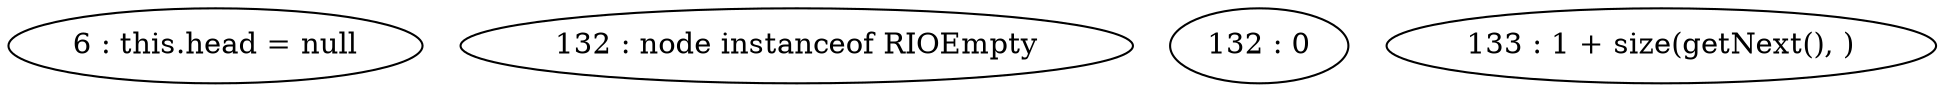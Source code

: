 digraph G {
"6 : this.head = null"
"132 : node instanceof RIOEmpty"
"132 : 0"
"133 : 1 + size(getNext(), )"
}